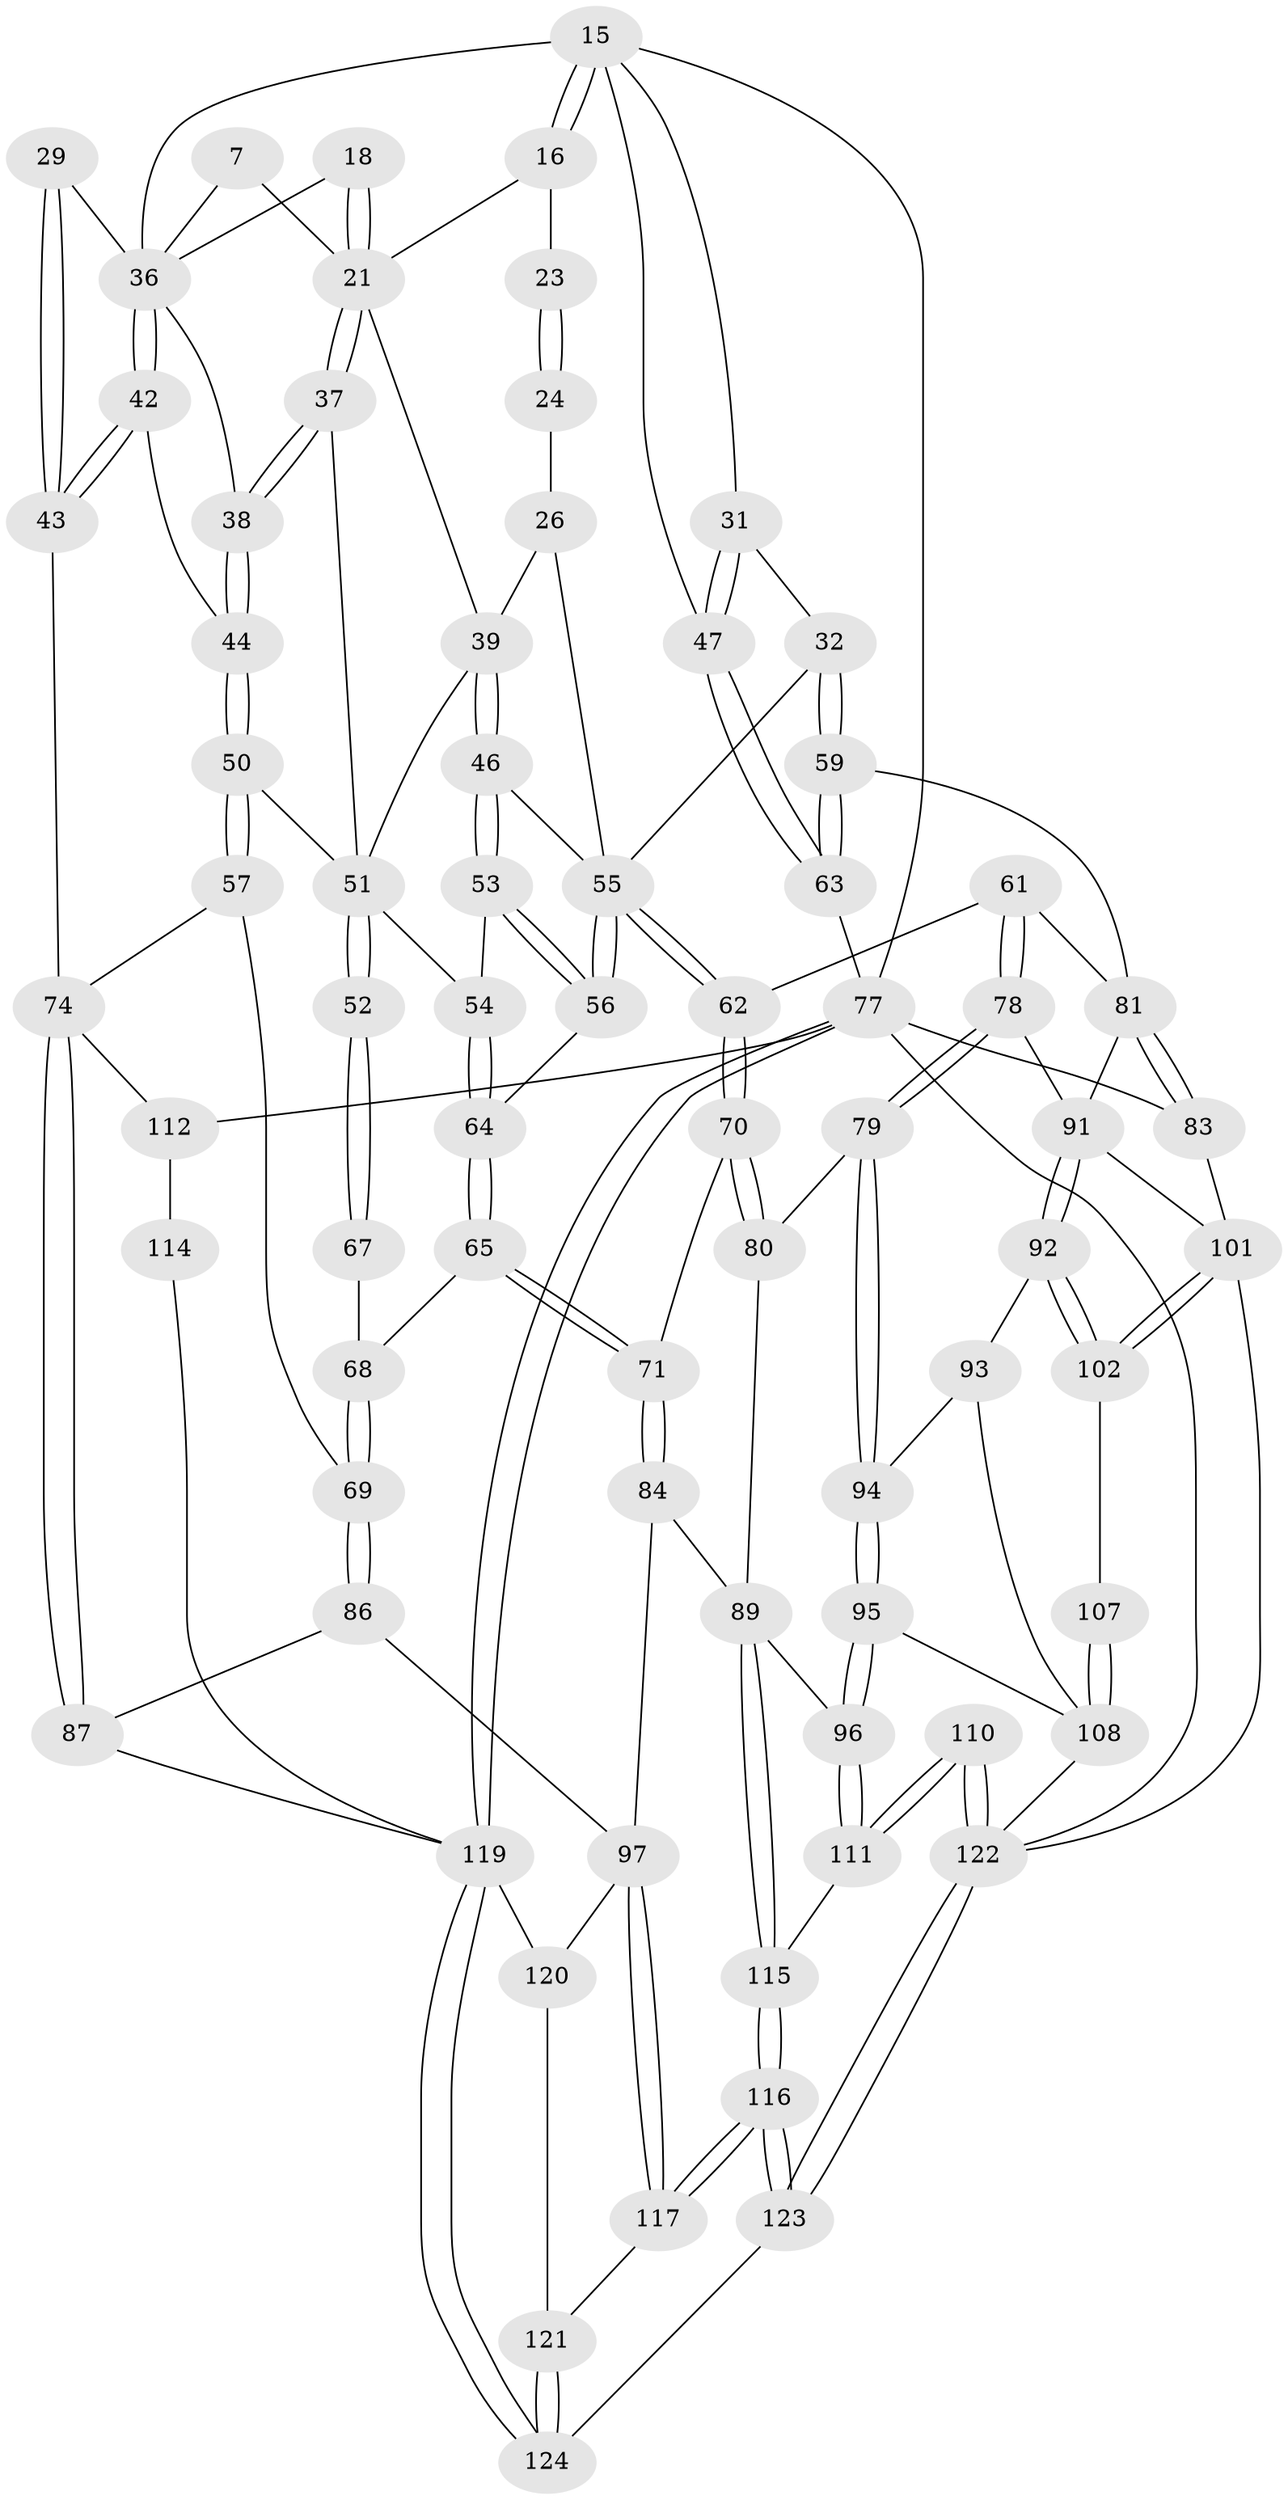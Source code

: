 // original degree distribution, {3: 0.03225806451612903, 5: 0.5161290322580645, 6: 0.23387096774193547, 4: 0.21774193548387097}
// Generated by graph-tools (version 1.1) at 2025/06/03/04/25 22:06:43]
// undirected, 74 vertices, 172 edges
graph export_dot {
graph [start="1"]
  node [color=gray90,style=filled];
  7 [pos="+0.12210708072676078+0.049680617995113995"];
  15 [pos="+0.8868429050677957+0.16485686229644092",super="+12"];
  16 [pos="+0.8554556193115092+0.1560819756338498",super="+14"];
  18 [pos="+0.1977486333123757+0.11958092770973291"];
  21 [pos="+0.35986812155968034+0.16667929633035122",super="+4+17"];
  23 [pos="+0.681165530977766+0",super="+22"];
  24 [pos="+0.7547612489878806+0.20260930491284584"];
  26 [pos="+0.6237827428143821+0.2424410544424757",super="+25"];
  29 [pos="+0+0.26959611308234405",super="+28"];
  31 [pos="+0.9095591606978373+0.24943922913799377",super="+30"];
  32 [pos="+0.8555126330012744+0.3280827045015282"];
  36 [pos="+0.13672811196553308+0.22055231199831782",super="+35+19+20"];
  37 [pos="+0.32750261440429207+0.23358500523515532"];
  38 [pos="+0.2403220744683384+0.2629602243046182"];
  39 [pos="+0.4934299659201233+0.30266834061645215",super="+27"];
  42 [pos="+0.03788286213544742+0.3305873369566312"];
  43 [pos="+0+0.3738972164779906"];
  44 [pos="+0.2061250534712453+0.33268355261857485"];
  46 [pos="+0.5313951932384274+0.32486573453623596"];
  47 [pos="+1+0.2536665673502088",super="+34"];
  50 [pos="+0.2267952746317443+0.46353204089148936"];
  51 [pos="+0.42479747625080083+0.42421136008460564",super="+40+49"];
  52 [pos="+0.41902682192295004+0.4276143261052041"];
  53 [pos="+0.5164023858559805+0.38652482198694954"];
  54 [pos="+0.4789885558592883+0.4307815302828954"];
  55 [pos="+0.6580598828832648+0.4416891151161602",super="+48+33+45"];
  56 [pos="+0.6361638295695504+0.44273810282475323"];
  57 [pos="+0.20768427980777718+0.5200074990383668"];
  59 [pos="+0.9011642664313687+0.4496456203957559"];
  61 [pos="+0.694546903345118+0.48882530852418854"];
  62 [pos="+0.6847580494141561+0.4834810401283585"];
  63 [pos="+1+0.4343463830471557"];
  64 [pos="+0.5164717034930317+0.47887124171549983"];
  65 [pos="+0.505081785365739+0.595076372740481"];
  67 [pos="+0.4078988561201569+0.47751786031398635"];
  68 [pos="+0.34871013251994876+0.5375944363582802",super="+66"];
  69 [pos="+0.2534838511213184+0.5713715470467154"];
  70 [pos="+0.5465436556729519+0.6009102778921921"];
  71 [pos="+0.5108806698544364+0.6084094659197041"];
  74 [pos="+0+0.6373344382324764",super="+58"];
  77 [pos="+0+1",super="+73"];
  78 [pos="+0.6963953637018222+0.6545300718955078"];
  79 [pos="+0.6929812454621004+0.6569906799680865"];
  80 [pos="+0.6806602008369954+0.6575823737701522"];
  81 [pos="+0.8681357873631562+0.5964701726265174",super="+60"];
  83 [pos="+0.9378155359988173+0.6788386942986394"];
  84 [pos="+0.4492307153099945+0.7481009751926128"];
  86 [pos="+0.2597368174503514+0.5914038598906025"];
  87 [pos="+0.18129924985119034+0.7274218796143401"];
  89 [pos="+0.49967042955506047+0.7713666723563667",super="+88"];
  91 [pos="+0.791714304202591+0.7529854063517714",super="+82"];
  92 [pos="+0.7796520703682898+0.7675912431871433"];
  93 [pos="+0.743705099347524+0.7767060320864138"];
  94 [pos="+0.6945237014463038+0.7137560641466172"];
  95 [pos="+0.628324049343378+0.8016661562310191"];
  96 [pos="+0.6051481586373915+0.8039777717798829"];
  97 [pos="+0.3961848929234989+0.7965466021948369",super="+85"];
  101 [pos="+0.887996776369613+0.8846705396390615",super="+90"];
  102 [pos="+0.8037209525288783+0.8280272227630137"];
  107 [pos="+0.7374793687792114+0.865134793192108"];
  108 [pos="+0.726866956472053+0.889453595722898",super="+106+105"];
  110 [pos="+0.6429799852127992+0.9497220834665692"];
  111 [pos="+0.6366089984484612+0.9429155096270263"];
  112 [pos="+0.02144571156524611+0.7786264037861046",super="+75+76"];
  114 [pos="+0.10625765931327184+0.8701954827075332"];
  115 [pos="+0.5450325493517283+0.9216550371134294"];
  116 [pos="+0.4816710061836919+1"];
  117 [pos="+0.4047126180520124+0.8845051273044822"];
  119 [pos="+0+1",super="+118+113"];
  120 [pos="+0.25018090881711064+0.9319716420578881",super="+98"];
  121 [pos="+0.33242150497302503+0.9947853945371373"];
  122 [pos="+0.6548787992422093+1",super="+103+104+109"];
  123 [pos="+0.5032257170440488+1"];
  124 [pos="+0.3655911194817496+1"];
  7 -- 21 [weight=2];
  7 -- 36;
  15 -- 16 [weight=2];
  15 -- 16;
  15 -- 31;
  15 -- 77 [weight=2];
  15 -- 47;
  15 -- 36;
  16 -- 23 [weight=2];
  16 -- 21;
  18 -- 21 [weight=2];
  18 -- 21;
  18 -- 36;
  21 -- 37;
  21 -- 37;
  21 -- 39;
  23 -- 24 [weight=2];
  23 -- 24;
  24 -- 26;
  26 -- 55 [weight=2];
  26 -- 39;
  29 -- 43;
  29 -- 43;
  29 -- 36 [weight=3];
  31 -- 32;
  31 -- 47 [weight=2];
  31 -- 47;
  32 -- 59;
  32 -- 59;
  32 -- 55;
  36 -- 42;
  36 -- 42;
  36 -- 38;
  37 -- 38;
  37 -- 38;
  37 -- 51;
  38 -- 44;
  38 -- 44;
  39 -- 46;
  39 -- 46;
  39 -- 51;
  42 -- 43;
  42 -- 43;
  42 -- 44;
  43 -- 74;
  44 -- 50;
  44 -- 50;
  46 -- 53;
  46 -- 53;
  46 -- 55;
  47 -- 63;
  47 -- 63;
  50 -- 57;
  50 -- 57;
  50 -- 51;
  51 -- 52 [weight=2];
  51 -- 52;
  51 -- 54;
  52 -- 67;
  52 -- 67;
  53 -- 54;
  53 -- 56;
  53 -- 56;
  54 -- 64;
  54 -- 64;
  55 -- 56;
  55 -- 56;
  55 -- 62;
  55 -- 62;
  56 -- 64;
  57 -- 69;
  57 -- 74;
  59 -- 63;
  59 -- 63;
  59 -- 81;
  61 -- 62;
  61 -- 78;
  61 -- 78;
  61 -- 81;
  62 -- 70;
  62 -- 70;
  63 -- 77;
  64 -- 65;
  64 -- 65;
  65 -- 71;
  65 -- 71;
  65 -- 68;
  67 -- 68 [weight=2];
  68 -- 69;
  68 -- 69;
  69 -- 86;
  69 -- 86;
  70 -- 71;
  70 -- 80;
  70 -- 80;
  71 -- 84;
  71 -- 84;
  74 -- 87;
  74 -- 87;
  74 -- 112;
  77 -- 119;
  77 -- 119;
  77 -- 83;
  77 -- 112;
  77 -- 122;
  78 -- 79;
  78 -- 79;
  78 -- 91;
  79 -- 80;
  79 -- 94;
  79 -- 94;
  80 -- 89;
  81 -- 83;
  81 -- 83;
  81 -- 91;
  83 -- 101;
  84 -- 89;
  84 -- 97;
  86 -- 87;
  86 -- 97;
  87 -- 119;
  89 -- 115;
  89 -- 115;
  89 -- 96;
  91 -- 92;
  91 -- 92;
  91 -- 101;
  92 -- 93;
  92 -- 102;
  92 -- 102;
  93 -- 94;
  93 -- 108;
  94 -- 95;
  94 -- 95;
  95 -- 96;
  95 -- 96;
  95 -- 108;
  96 -- 111;
  96 -- 111;
  97 -- 117;
  97 -- 117;
  97 -- 120;
  101 -- 102;
  101 -- 102;
  101 -- 122;
  102 -- 107;
  107 -- 108 [weight=2];
  107 -- 108;
  108 -- 122;
  110 -- 111;
  110 -- 111;
  110 -- 122 [weight=2];
  110 -- 122;
  111 -- 115;
  112 -- 114 [weight=2];
  114 -- 119;
  115 -- 116;
  115 -- 116;
  116 -- 117;
  116 -- 117;
  116 -- 123;
  116 -- 123;
  117 -- 121;
  119 -- 124;
  119 -- 124;
  119 -- 120 [weight=2];
  120 -- 121;
  121 -- 124;
  121 -- 124;
  122 -- 123;
  122 -- 123;
  123 -- 124;
}
